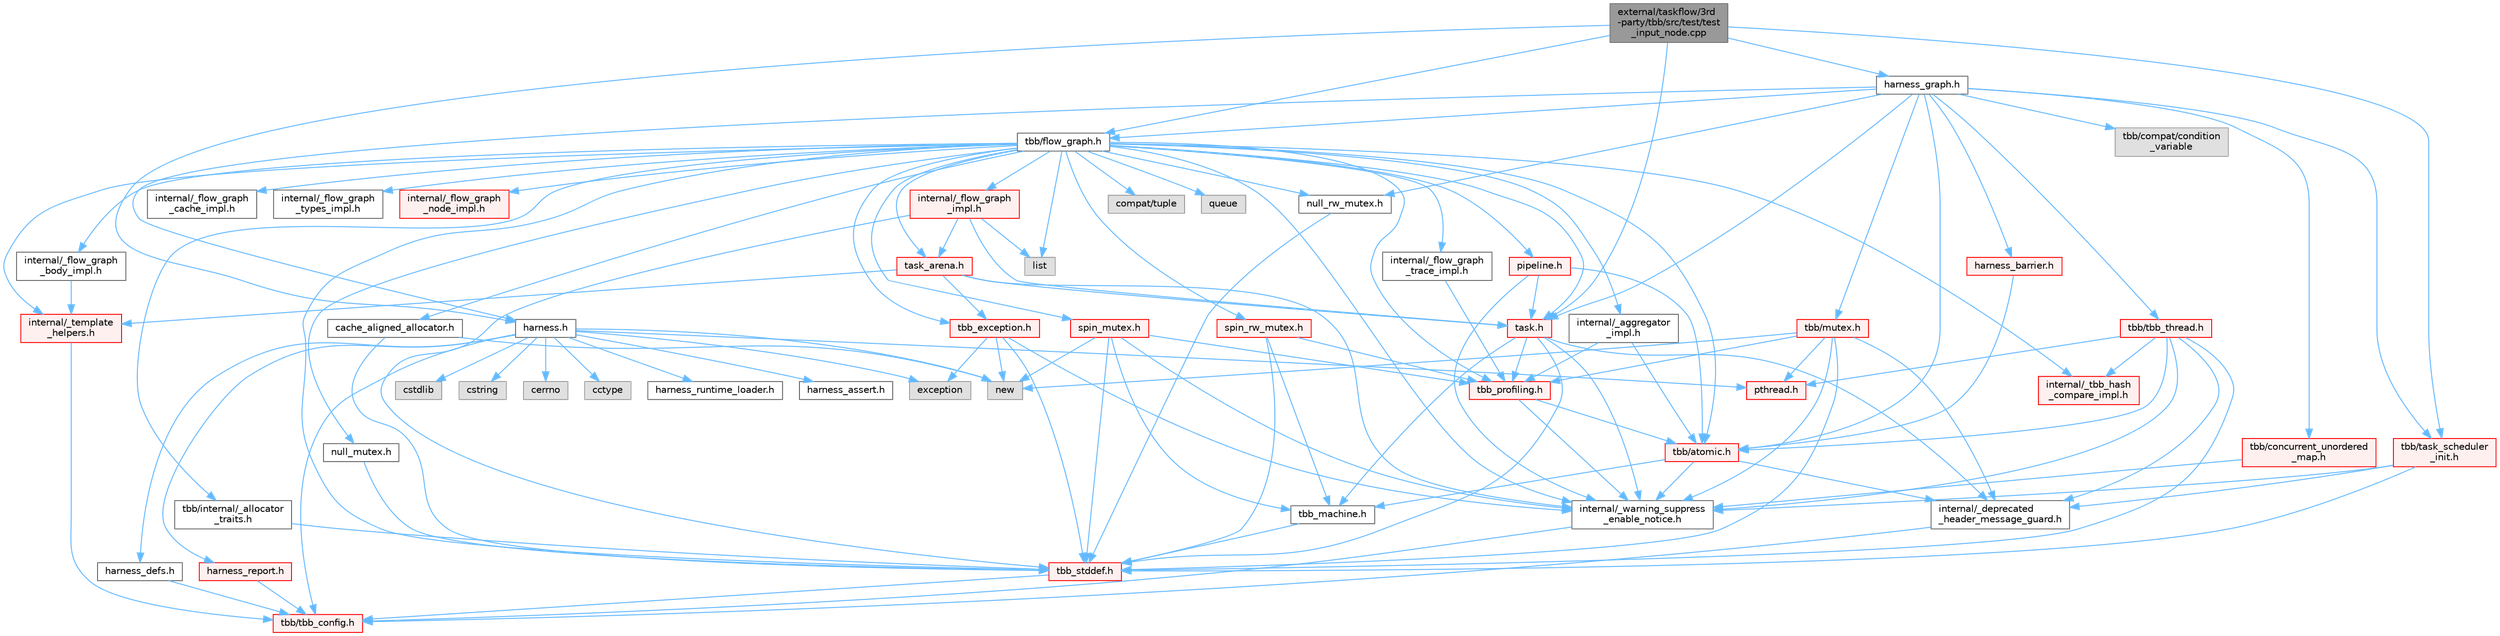 digraph "external/taskflow/3rd-party/tbb/src/test/test_input_node.cpp"
{
 // LATEX_PDF_SIZE
  bgcolor="transparent";
  edge [fontname=Helvetica,fontsize=10,labelfontname=Helvetica,labelfontsize=10];
  node [fontname=Helvetica,fontsize=10,shape=box,height=0.2,width=0.4];
  Node1 [id="Node000001",label="external/taskflow/3rd\l-party/tbb/src/test/test\l_input_node.cpp",height=0.2,width=0.4,color="gray40", fillcolor="grey60", style="filled", fontcolor="black",tooltip=" "];
  Node1 -> Node2 [id="edge1_Node000001_Node000002",color="steelblue1",style="solid",tooltip=" "];
  Node2 [id="Node000002",label="harness.h",height=0.2,width=0.4,color="grey40", fillcolor="white", style="filled",URL="$harness_8h.html",tooltip=" "];
  Node2 -> Node3 [id="edge2_Node000002_Node000003",color="steelblue1",style="solid",tooltip=" "];
  Node3 [id="Node000003",label="tbb/tbb_config.h",height=0.2,width=0.4,color="red", fillcolor="#FFF0F0", style="filled",URL="$tbb__config_8h.html",tooltip=" "];
  Node2 -> Node5 [id="edge3_Node000002_Node000005",color="steelblue1",style="solid",tooltip=" "];
  Node5 [id="Node000005",label="harness_defs.h",height=0.2,width=0.4,color="grey40", fillcolor="white", style="filled",URL="$harness__defs_8h.html",tooltip=" "];
  Node5 -> Node3 [id="edge4_Node000005_Node000003",color="steelblue1",style="solid",tooltip=" "];
  Node2 -> Node6 [id="edge5_Node000002_Node000006",color="steelblue1",style="solid",tooltip=" "];
  Node6 [id="Node000006",label="cstdlib",height=0.2,width=0.4,color="grey60", fillcolor="#E0E0E0", style="filled",tooltip=" "];
  Node2 -> Node7 [id="edge6_Node000002_Node000007",color="steelblue1",style="solid",tooltip=" "];
  Node7 [id="Node000007",label="cstring",height=0.2,width=0.4,color="grey60", fillcolor="#E0E0E0", style="filled",tooltip=" "];
  Node2 -> Node8 [id="edge7_Node000002_Node000008",color="steelblue1",style="solid",tooltip=" "];
  Node8 [id="Node000008",label="cerrno",height=0.2,width=0.4,color="grey60", fillcolor="#E0E0E0", style="filled",tooltip=" "];
  Node2 -> Node9 [id="edge8_Node000002_Node000009",color="steelblue1",style="solid",tooltip=" "];
  Node9 [id="Node000009",label="cctype",height=0.2,width=0.4,color="grey60", fillcolor="#E0E0E0", style="filled",tooltip=" "];
  Node2 -> Node10 [id="edge9_Node000002_Node000010",color="steelblue1",style="solid",tooltip=" "];
  Node10 [id="Node000010",label="new",height=0.2,width=0.4,color="grey60", fillcolor="#E0E0E0", style="filled",tooltip=" "];
  Node2 -> Node11 [id="edge10_Node000002_Node000011",color="steelblue1",style="solid",tooltip=" "];
  Node11 [id="Node000011",label="pthread.h",height=0.2,width=0.4,color="red", fillcolor="#FFF0F0", style="filled",URL="$pthread_8h.html",tooltip=" "];
  Node2 -> Node57 [id="edge11_Node000002_Node000057",color="steelblue1",style="solid",tooltip=" "];
  Node57 [id="Node000057",label="harness_runtime_loader.h",height=0.2,width=0.4,color="grey40", fillcolor="white", style="filled",URL="$harness__runtime__loader_8h.html",tooltip=" "];
  Node2 -> Node58 [id="edge12_Node000002_Node000058",color="steelblue1",style="solid",tooltip=" "];
  Node58 [id="Node000058",label="harness_report.h",height=0.2,width=0.4,color="red", fillcolor="#FFF0F0", style="filled",URL="$harness__report_8h.html",tooltip=" "];
  Node58 -> Node3 [id="edge13_Node000058_Node000003",color="steelblue1",style="solid",tooltip=" "];
  Node2 -> Node24 [id="edge14_Node000002_Node000024",color="steelblue1",style="solid",tooltip=" "];
  Node24 [id="Node000024",label="exception",height=0.2,width=0.4,color="grey60", fillcolor="#E0E0E0", style="filled",tooltip=" "];
  Node2 -> Node61 [id="edge15_Node000002_Node000061",color="steelblue1",style="solid",tooltip=" "];
  Node61 [id="Node000061",label="harness_assert.h",height=0.2,width=0.4,color="grey40", fillcolor="white", style="filled",URL="$harness__assert_8h.html",tooltip=" "];
  Node1 -> Node62 [id="edge16_Node000001_Node000062",color="steelblue1",style="solid",tooltip=" "];
  Node62 [id="Node000062",label="harness_graph.h",height=0.2,width=0.4,color="grey40", fillcolor="white", style="filled",URL="$harness__graph_8h.html",tooltip=" "];
  Node62 -> Node2 [id="edge17_Node000062_Node000002",color="steelblue1",style="solid",tooltip=" "];
  Node62 -> Node63 [id="edge18_Node000062_Node000063",color="steelblue1",style="solid",tooltip=" "];
  Node63 [id="Node000063",label="harness_barrier.h",height=0.2,width=0.4,color="red", fillcolor="#FFF0F0", style="filled",URL="$harness__barrier_8h.html",tooltip=" "];
  Node63 -> Node64 [id="edge19_Node000063_Node000064",color="steelblue1",style="solid",tooltip=" "];
  Node64 [id="Node000064",label="tbb/atomic.h",height=0.2,width=0.4,color="red", fillcolor="#FFF0F0", style="filled",URL="$external_2taskflow_23rd-party_2tbb_2include_2tbb_2atomic_8h.html",tooltip=" "];
  Node64 -> Node65 [id="edge20_Node000064_Node000065",color="steelblue1",style="solid",tooltip=" "];
  Node65 [id="Node000065",label="internal/_deprecated\l_header_message_guard.h",height=0.2,width=0.4,color="grey40", fillcolor="white", style="filled",URL="$__deprecated__header__message__guard_8h.html",tooltip=" "];
  Node65 -> Node3 [id="edge21_Node000065_Node000003",color="steelblue1",style="solid",tooltip=" "];
  Node64 -> Node66 [id="edge22_Node000064_Node000066",color="steelblue1",style="solid",tooltip=" "];
  Node66 [id="Node000066",label="internal/_warning_suppress\l_enable_notice.h",height=0.2,width=0.4,color="grey40", fillcolor="white", style="filled",URL="$__warning__suppress__enable__notice_8h.html",tooltip=" "];
  Node66 -> Node3 [id="edge23_Node000066_Node000003",color="steelblue1",style="solid",tooltip=" "];
  Node64 -> Node67 [id="edge24_Node000064_Node000067",color="steelblue1",style="solid",tooltip=" "];
  Node67 [id="Node000067",label="tbb_machine.h",height=0.2,width=0.4,color="grey40", fillcolor="white", style="filled",URL="$tbb__machine_8h.html",tooltip=" "];
  Node67 -> Node68 [id="edge25_Node000067_Node000068",color="steelblue1",style="solid",tooltip=" "];
  Node68 [id="Node000068",label="tbb_stddef.h",height=0.2,width=0.4,color="red", fillcolor="#FFF0F0", style="filled",URL="$tbb__stddef_8h.html",tooltip=" "];
  Node68 -> Node3 [id="edge26_Node000068_Node000003",color="steelblue1",style="solid",tooltip=" "];
  Node62 -> Node73 [id="edge27_Node000062_Node000073",color="steelblue1",style="solid",tooltip=" "];
  Node73 [id="Node000073",label="tbb/flow_graph.h",height=0.2,width=0.4,color="grey40", fillcolor="white", style="filled",URL="$flow__graph_8h.html",tooltip="The graph related classes and functions"];
  Node73 -> Node66 [id="edge28_Node000073_Node000066",color="steelblue1",style="solid",tooltip=" "];
  Node73 -> Node68 [id="edge29_Node000073_Node000068",color="steelblue1",style="solid",tooltip=" "];
  Node73 -> Node64 [id="edge30_Node000073_Node000064",color="steelblue1",style="solid",tooltip=" "];
  Node73 -> Node74 [id="edge31_Node000073_Node000074",color="steelblue1",style="solid",tooltip=" "];
  Node74 [id="Node000074",label="spin_mutex.h",height=0.2,width=0.4,color="red", fillcolor="#FFF0F0", style="filled",URL="$external_2taskflow_23rd-party_2tbb_2include_2tbb_2spin__mutex_8h.html",tooltip=" "];
  Node74 -> Node66 [id="edge32_Node000074_Node000066",color="steelblue1",style="solid",tooltip=" "];
  Node74 -> Node10 [id="edge33_Node000074_Node000010",color="steelblue1",style="solid",tooltip=" "];
  Node74 -> Node68 [id="edge34_Node000074_Node000068",color="steelblue1",style="solid",tooltip=" "];
  Node74 -> Node67 [id="edge35_Node000074_Node000067",color="steelblue1",style="solid",tooltip=" "];
  Node74 -> Node76 [id="edge36_Node000074_Node000076",color="steelblue1",style="solid",tooltip=" "];
  Node76 [id="Node000076",label="tbb_profiling.h",height=0.2,width=0.4,color="red", fillcolor="#FFF0F0", style="filled",URL="$tbb__profiling_8h.html",tooltip=" "];
  Node76 -> Node66 [id="edge37_Node000076_Node000066",color="steelblue1",style="solid",tooltip=" "];
  Node76 -> Node64 [id="edge38_Node000076_Node000064",color="steelblue1",style="solid",tooltip=" "];
  Node73 -> Node79 [id="edge39_Node000073_Node000079",color="steelblue1",style="solid",tooltip=" "];
  Node79 [id="Node000079",label="null_mutex.h",height=0.2,width=0.4,color="grey40", fillcolor="white", style="filled",URL="$external_2taskflow_23rd-party_2tbb_2include_2tbb_2null__mutex_8h.html",tooltip=" "];
  Node79 -> Node68 [id="edge40_Node000079_Node000068",color="steelblue1",style="solid",tooltip=" "];
  Node73 -> Node80 [id="edge41_Node000073_Node000080",color="steelblue1",style="solid",tooltip=" "];
  Node80 [id="Node000080",label="spin_rw_mutex.h",height=0.2,width=0.4,color="red", fillcolor="#FFF0F0", style="filled",URL="$spin__rw__mutex_8h.html",tooltip=" "];
  Node80 -> Node68 [id="edge42_Node000080_Node000068",color="steelblue1",style="solid",tooltip=" "];
  Node80 -> Node67 [id="edge43_Node000080_Node000067",color="steelblue1",style="solid",tooltip=" "];
  Node80 -> Node76 [id="edge44_Node000080_Node000076",color="steelblue1",style="solid",tooltip=" "];
  Node73 -> Node81 [id="edge45_Node000073_Node000081",color="steelblue1",style="solid",tooltip=" "];
  Node81 [id="Node000081",label="null_rw_mutex.h",height=0.2,width=0.4,color="grey40", fillcolor="white", style="filled",URL="$null__rw__mutex_8h.html",tooltip=" "];
  Node81 -> Node68 [id="edge46_Node000081_Node000068",color="steelblue1",style="solid",tooltip=" "];
  Node73 -> Node82 [id="edge47_Node000073_Node000082",color="steelblue1",style="solid",tooltip=" "];
  Node82 [id="Node000082",label="task.h",height=0.2,width=0.4,color="red", fillcolor="#FFF0F0", style="filled",URL="$task_8h.html",tooltip=" "];
  Node82 -> Node65 [id="edge48_Node000082_Node000065",color="steelblue1",style="solid",tooltip=" "];
  Node82 -> Node66 [id="edge49_Node000082_Node000066",color="steelblue1",style="solid",tooltip=" "];
  Node82 -> Node68 [id="edge50_Node000082_Node000068",color="steelblue1",style="solid",tooltip=" "];
  Node82 -> Node67 [id="edge51_Node000082_Node000067",color="steelblue1",style="solid",tooltip=" "];
  Node82 -> Node76 [id="edge52_Node000082_Node000076",color="steelblue1",style="solid",tooltip=" "];
  Node73 -> Node84 [id="edge53_Node000073_Node000084",color="steelblue1",style="solid",tooltip=" "];
  Node84 [id="Node000084",label="cache_aligned_allocator.h",height=0.2,width=0.4,color="grey40", fillcolor="white", style="filled",URL="$cache__aligned__allocator_8h.html",tooltip=" "];
  Node84 -> Node10 [id="edge54_Node000084_Node000010",color="steelblue1",style="solid",tooltip=" "];
  Node84 -> Node68 [id="edge55_Node000084_Node000068",color="steelblue1",style="solid",tooltip=" "];
  Node73 -> Node85 [id="edge56_Node000073_Node000085",color="steelblue1",style="solid",tooltip=" "];
  Node85 [id="Node000085",label="tbb_exception.h",height=0.2,width=0.4,color="red", fillcolor="#FFF0F0", style="filled",URL="$tbb__exception_8h.html",tooltip=" "];
  Node85 -> Node66 [id="edge57_Node000085_Node000066",color="steelblue1",style="solid",tooltip=" "];
  Node85 -> Node68 [id="edge58_Node000085_Node000068",color="steelblue1",style="solid",tooltip=" "];
  Node85 -> Node24 [id="edge59_Node000085_Node000024",color="steelblue1",style="solid",tooltip=" "];
  Node85 -> Node10 [id="edge60_Node000085_Node000010",color="steelblue1",style="solid",tooltip=" "];
  Node73 -> Node88 [id="edge61_Node000073_Node000088",color="steelblue1",style="solid",tooltip=" "];
  Node88 [id="Node000088",label="pipeline.h",height=0.2,width=0.4,color="red", fillcolor="#FFF0F0", style="filled",URL="$pipeline_8h.html",tooltip=" "];
  Node88 -> Node66 [id="edge62_Node000088_Node000066",color="steelblue1",style="solid",tooltip=" "];
  Node88 -> Node64 [id="edge63_Node000088_Node000064",color="steelblue1",style="solid",tooltip=" "];
  Node88 -> Node82 [id="edge64_Node000088_Node000082",color="steelblue1",style="solid",tooltip=" "];
  Node73 -> Node89 [id="edge65_Node000073_Node000089",color="steelblue1",style="solid",tooltip=" "];
  Node89 [id="Node000089",label="internal/_template\l_helpers.h",height=0.2,width=0.4,color="red", fillcolor="#FFF0F0", style="filled",URL="$__template__helpers_8h.html",tooltip=" "];
  Node89 -> Node3 [id="edge66_Node000089_Node000003",color="steelblue1",style="solid",tooltip=" "];
  Node73 -> Node90 [id="edge67_Node000073_Node000090",color="steelblue1",style="solid",tooltip=" "];
  Node90 [id="Node000090",label="internal/_aggregator\l_impl.h",height=0.2,width=0.4,color="grey40", fillcolor="white", style="filled",URL="$__aggregator__impl_8h.html",tooltip=" "];
  Node90 -> Node64 [id="edge68_Node000090_Node000064",color="steelblue1",style="solid",tooltip=" "];
  Node90 -> Node76 [id="edge69_Node000090_Node000076",color="steelblue1",style="solid",tooltip=" "];
  Node73 -> Node91 [id="edge70_Node000073_Node000091",color="steelblue1",style="solid",tooltip=" "];
  Node91 [id="Node000091",label="tbb/internal/_allocator\l_traits.h",height=0.2,width=0.4,color="grey40", fillcolor="white", style="filled",URL="$__allocator__traits_8h.html",tooltip=" "];
  Node91 -> Node68 [id="edge71_Node000091_Node000068",color="steelblue1",style="solid",tooltip=" "];
  Node73 -> Node76 [id="edge72_Node000073_Node000076",color="steelblue1",style="solid",tooltip=" "];
  Node73 -> Node92 [id="edge73_Node000073_Node000092",color="steelblue1",style="solid",tooltip=" "];
  Node92 [id="Node000092",label="task_arena.h",height=0.2,width=0.4,color="red", fillcolor="#FFF0F0", style="filled",URL="$task__arena_8h.html",tooltip=" "];
  Node92 -> Node66 [id="edge74_Node000092_Node000066",color="steelblue1",style="solid",tooltip=" "];
  Node92 -> Node82 [id="edge75_Node000092_Node000082",color="steelblue1",style="solid",tooltip=" "];
  Node92 -> Node85 [id="edge76_Node000092_Node000085",color="steelblue1",style="solid",tooltip=" "];
  Node92 -> Node89 [id="edge77_Node000092_Node000089",color="steelblue1",style="solid",tooltip=" "];
  Node73 -> Node93 [id="edge78_Node000073_Node000093",color="steelblue1",style="solid",tooltip=" "];
  Node93 [id="Node000093",label="compat/tuple",height=0.2,width=0.4,color="grey60", fillcolor="#E0E0E0", style="filled",tooltip=" "];
  Node73 -> Node94 [id="edge79_Node000073_Node000094",color="steelblue1",style="solid",tooltip=" "];
  Node94 [id="Node000094",label="list",height=0.2,width=0.4,color="grey60", fillcolor="#E0E0E0", style="filled",tooltip=" "];
  Node73 -> Node95 [id="edge80_Node000073_Node000095",color="steelblue1",style="solid",tooltip=" "];
  Node95 [id="Node000095",label="queue",height=0.2,width=0.4,color="grey60", fillcolor="#E0E0E0", style="filled",tooltip=" "];
  Node73 -> Node96 [id="edge81_Node000073_Node000096",color="steelblue1",style="solid",tooltip=" "];
  Node96 [id="Node000096",label="internal/_flow_graph\l_impl.h",height=0.2,width=0.4,color="red", fillcolor="#FFF0F0", style="filled",URL="$__flow__graph__impl_8h.html",tooltip=" "];
  Node96 -> Node68 [id="edge82_Node000096_Node000068",color="steelblue1",style="solid",tooltip=" "];
  Node96 -> Node82 [id="edge83_Node000096_Node000082",color="steelblue1",style="solid",tooltip=" "];
  Node96 -> Node92 [id="edge84_Node000096_Node000092",color="steelblue1",style="solid",tooltip=" "];
  Node96 -> Node94 [id="edge85_Node000096_Node000094",color="steelblue1",style="solid",tooltip=" "];
  Node73 -> Node98 [id="edge86_Node000073_Node000098",color="steelblue1",style="solid",tooltip=" "];
  Node98 [id="Node000098",label="internal/_flow_graph\l_trace_impl.h",height=0.2,width=0.4,color="grey40", fillcolor="white", style="filled",URL="$__flow__graph__trace__impl_8h.html",tooltip=" "];
  Node98 -> Node76 [id="edge87_Node000098_Node000076",color="steelblue1",style="solid",tooltip=" "];
  Node73 -> Node99 [id="edge88_Node000073_Node000099",color="steelblue1",style="solid",tooltip=" "];
  Node99 [id="Node000099",label="internal/_tbb_hash\l_compare_impl.h",height=0.2,width=0.4,color="red", fillcolor="#FFF0F0", style="filled",URL="$__tbb__hash__compare__impl_8h.html",tooltip=" "];
  Node73 -> Node100 [id="edge89_Node000073_Node000100",color="steelblue1",style="solid",tooltip=" "];
  Node100 [id="Node000100",label="internal/_flow_graph\l_body_impl.h",height=0.2,width=0.4,color="grey40", fillcolor="white", style="filled",URL="$__flow__graph__body__impl_8h.html",tooltip=" "];
  Node100 -> Node89 [id="edge90_Node000100_Node000089",color="steelblue1",style="solid",tooltip=" "];
  Node73 -> Node101 [id="edge91_Node000073_Node000101",color="steelblue1",style="solid",tooltip=" "];
  Node101 [id="Node000101",label="internal/_flow_graph\l_cache_impl.h",height=0.2,width=0.4,color="grey40", fillcolor="white", style="filled",URL="$__flow__graph__cache__impl_8h.html",tooltip=" "];
  Node73 -> Node102 [id="edge92_Node000073_Node000102",color="steelblue1",style="solid",tooltip=" "];
  Node102 [id="Node000102",label="internal/_flow_graph\l_types_impl.h",height=0.2,width=0.4,color="grey40", fillcolor="white", style="filled",URL="$__flow__graph__types__impl_8h.html",tooltip=" "];
  Node73 -> Node103 [id="edge93_Node000073_Node000103",color="steelblue1",style="solid",tooltip=" "];
  Node103 [id="Node000103",label="internal/_flow_graph\l_node_impl.h",height=0.2,width=0.4,color="red", fillcolor="#FFF0F0", style="filled",URL="$__flow__graph__node__impl_8h.html",tooltip=" "];
  Node62 -> Node81 [id="edge94_Node000062_Node000081",color="steelblue1",style="solid",tooltip=" "];
  Node62 -> Node64 [id="edge95_Node000062_Node000064",color="steelblue1",style="solid",tooltip=" "];
  Node62 -> Node105 [id="edge96_Node000062_Node000105",color="steelblue1",style="solid",tooltip=" "];
  Node105 [id="Node000105",label="tbb/concurrent_unordered\l_map.h",height=0.2,width=0.4,color="red", fillcolor="#FFF0F0", style="filled",URL="$concurrent__unordered__map_8h.html",tooltip=" "];
  Node105 -> Node66 [id="edge97_Node000105_Node000066",color="steelblue1",style="solid",tooltip=" "];
  Node62 -> Node82 [id="edge98_Node000062_Node000082",color="steelblue1",style="solid",tooltip=" "];
  Node62 -> Node109 [id="edge99_Node000062_Node000109",color="steelblue1",style="solid",tooltip=" "];
  Node109 [id="Node000109",label="tbb/task_scheduler\l_init.h",height=0.2,width=0.4,color="red", fillcolor="#FFF0F0", style="filled",URL="$task__scheduler__init_8h.html",tooltip=" "];
  Node109 -> Node65 [id="edge100_Node000109_Node000065",color="steelblue1",style="solid",tooltip=" "];
  Node109 -> Node66 [id="edge101_Node000109_Node000066",color="steelblue1",style="solid",tooltip=" "];
  Node109 -> Node68 [id="edge102_Node000109_Node000068",color="steelblue1",style="solid",tooltip=" "];
  Node62 -> Node111 [id="edge103_Node000062_Node000111",color="steelblue1",style="solid",tooltip=" "];
  Node111 [id="Node000111",label="tbb/compat/condition\l_variable",height=0.2,width=0.4,color="grey60", fillcolor="#E0E0E0", style="filled",tooltip=" "];
  Node62 -> Node112 [id="edge104_Node000062_Node000112",color="steelblue1",style="solid",tooltip=" "];
  Node112 [id="Node000112",label="tbb/mutex.h",height=0.2,width=0.4,color="red", fillcolor="#FFF0F0", style="filled",URL="$mutex_8h.html",tooltip=" "];
  Node112 -> Node65 [id="edge105_Node000112_Node000065",color="steelblue1",style="solid",tooltip=" "];
  Node112 -> Node66 [id="edge106_Node000112_Node000066",color="steelblue1",style="solid",tooltip=" "];
  Node112 -> Node11 [id="edge107_Node000112_Node000011",color="steelblue1",style="solid",tooltip=" "];
  Node112 -> Node10 [id="edge108_Node000112_Node000010",color="steelblue1",style="solid",tooltip=" "];
  Node112 -> Node68 [id="edge109_Node000112_Node000068",color="steelblue1",style="solid",tooltip=" "];
  Node112 -> Node76 [id="edge110_Node000112_Node000076",color="steelblue1",style="solid",tooltip=" "];
  Node62 -> Node113 [id="edge111_Node000062_Node000113",color="steelblue1",style="solid",tooltip=" "];
  Node113 [id="Node000113",label="tbb/tbb_thread.h",height=0.2,width=0.4,color="red", fillcolor="#FFF0F0", style="filled",URL="$tbb__thread_8h.html",tooltip=" "];
  Node113 -> Node65 [id="edge112_Node000113_Node000065",color="steelblue1",style="solid",tooltip=" "];
  Node113 -> Node66 [id="edge113_Node000113_Node000066",color="steelblue1",style="solid",tooltip=" "];
  Node113 -> Node68 [id="edge114_Node000113_Node000068",color="steelblue1",style="solid",tooltip=" "];
  Node113 -> Node11 [id="edge115_Node000113_Node000011",color="steelblue1",style="solid",tooltip=" "];
  Node113 -> Node64 [id="edge116_Node000113_Node000064",color="steelblue1",style="solid",tooltip=" "];
  Node113 -> Node99 [id="edge117_Node000113_Node000099",color="steelblue1",style="solid",tooltip=" "];
  Node1 -> Node73 [id="edge118_Node000001_Node000073",color="steelblue1",style="solid",tooltip=" "];
  Node1 -> Node82 [id="edge119_Node000001_Node000082",color="steelblue1",style="solid",tooltip=" "];
  Node1 -> Node109 [id="edge120_Node000001_Node000109",color="steelblue1",style="solid",tooltip=" "];
}
